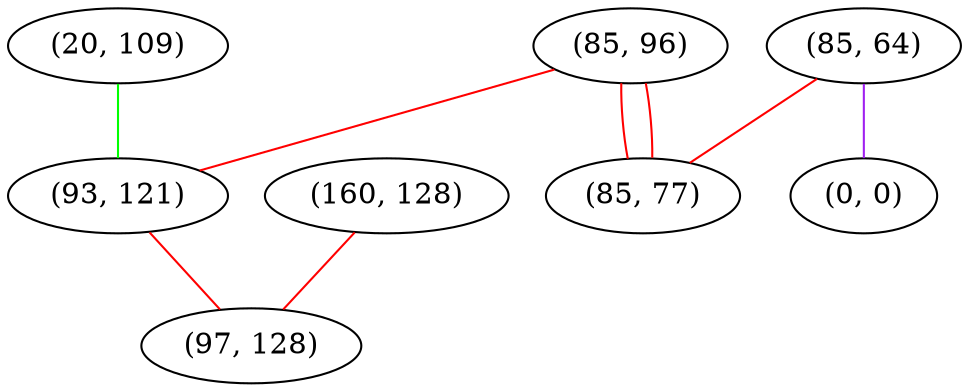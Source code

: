 graph "" {
"(20, 109)";
"(160, 128)";
"(85, 64)";
"(85, 96)";
"(0, 0)";
"(93, 121)";
"(97, 128)";
"(85, 77)";
"(20, 109)" -- "(93, 121)"  [color=green, key=0, weight=2];
"(160, 128)" -- "(97, 128)"  [color=red, key=0, weight=1];
"(85, 64)" -- "(0, 0)"  [color=purple, key=0, weight=4];
"(85, 64)" -- "(85, 77)"  [color=red, key=0, weight=1];
"(85, 96)" -- "(93, 121)"  [color=red, key=0, weight=1];
"(85, 96)" -- "(85, 77)"  [color=red, key=0, weight=1];
"(85, 96)" -- "(85, 77)"  [color=red, key=1, weight=1];
"(93, 121)" -- "(97, 128)"  [color=red, key=0, weight=1];
}
